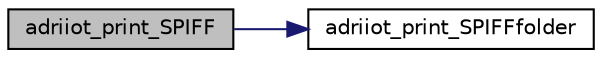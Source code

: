 digraph "adriiot_print_SPIFF"
{
 // LATEX_PDF_SIZE
  edge [fontname="Helvetica",fontsize="10",labelfontname="Helvetica",labelfontsize="10"];
  node [fontname="Helvetica",fontsize="10",shape=record];
  rankdir="LR";
  Node1 [label="adriiot_print_SPIFF",height=0.2,width=0.4,color="black", fillcolor="grey75", style="filled", fontcolor="black",tooltip="focntion for read folder files and sub from spiff"];
  Node1 -> Node2 [color="midnightblue",fontsize="10",style="solid",fontname="Helvetica"];
  Node2 [label="adriiot_print_SPIFFfolder",height=0.2,width=0.4,color="black", fillcolor="white", style="filled",URL="$adriiot__main_8cpp.html#a018944d851dd7e34d7f88a6911102ca3",tooltip=" "];
}
